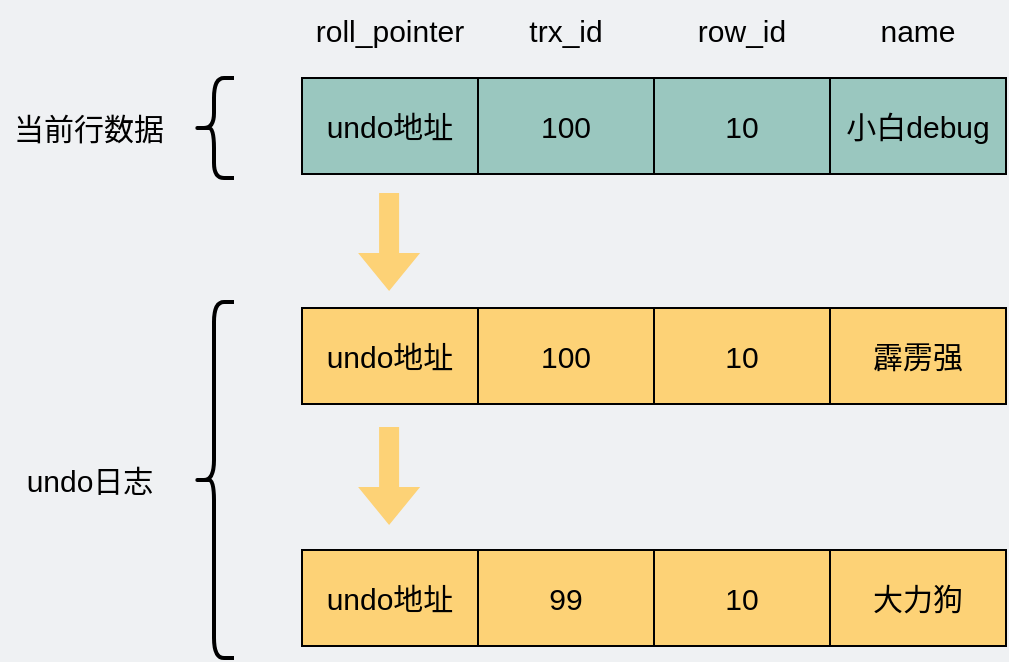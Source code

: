 <mxfile version="20.0.1" type="github"><diagram id="3228e29e-7158-1315-38df-8450db1d8a1d" name="Page-1"><mxGraphModel dx="935" dy="-201" grid="0" gridSize="10" guides="1" tooltips="1" connect="1" arrows="1" fold="1" page="1" pageScale="1" pageWidth="650" pageHeight="100" background="#EFF1F3" math="0" shadow="0"><root><mxCell id="0"/><mxCell id="1" parent="0"/><mxCell id="i7mL7RvrMvwTbX-JpwGI-11" value="&lt;font style=&quot;font-size: 15px&quot;&gt;当前行数据&lt;/font&gt;" style="text;html=1;strokeColor=none;fillColor=none;align=center;verticalAlign=middle;whiteSpace=wrap;rounded=0;" parent="1" vertex="1"><mxGeometry x="-603" y="984" width="89" height="30" as="geometry"/></mxCell><mxCell id="i7mL7RvrMvwTbX-JpwGI-12" value="&lt;font style=&quot;font-size: 15px&quot;&gt;undo日志&lt;/font&gt;" style="text;html=1;strokeColor=none;fillColor=none;align=center;verticalAlign=middle;whiteSpace=wrap;rounded=0;" parent="1" vertex="1"><mxGeometry x="-594.5" y="1160" width="72" height="30" as="geometry"/></mxCell><mxCell id="enQ5mk8d2TgNViefa5W4-2" value="&lt;font style=&quot;font-size: 15px;&quot;&gt;小白debug&lt;/font&gt;" style="rounded=0;whiteSpace=wrap;html=1;fillColor=#9AC7BF;gradientColor=none;fontSize=15;" parent="1" vertex="1"><mxGeometry x="-188" y="974" width="88" height="48" as="geometry"/></mxCell><mxCell id="enQ5mk8d2TgNViefa5W4-3" value="&lt;span style=&quot;font-size: 15px;&quot;&gt;10&lt;/span&gt;" style="rounded=0;whiteSpace=wrap;html=1;fillColor=#9AC7BF;gradientColor=none;fontSize=15;" parent="1" vertex="1"><mxGeometry x="-276" y="974" width="88" height="48" as="geometry"/></mxCell><mxCell id="enQ5mk8d2TgNViefa5W4-27" value="100" style="rounded=0;whiteSpace=wrap;html=1;fillColor=#9AC7BF;gradientColor=none;fontSize=15;" parent="1" vertex="1"><mxGeometry x="-364" y="974" width="88" height="48" as="geometry"/></mxCell><mxCell id="enQ5mk8d2TgNViefa5W4-28" value="undo地址" style="rounded=0;whiteSpace=wrap;html=1;fillColor=#9AC7BF;gradientColor=none;fontSize=15;" parent="1" vertex="1"><mxGeometry x="-452" y="974" width="88" height="48" as="geometry"/></mxCell><mxCell id="enQ5mk8d2TgNViefa5W4-39" value="&lt;font style=&quot;font-size: 15px&quot;&gt;霹雳强&lt;/font&gt;" style="rounded=0;whiteSpace=wrap;html=1;fillColor=#FDD276;gradientColor=none;fontSize=15;" parent="1" vertex="1"><mxGeometry x="-188" y="1089" width="88" height="48" as="geometry"/></mxCell><mxCell id="enQ5mk8d2TgNViefa5W4-40" value="10" style="rounded=0;whiteSpace=wrap;html=1;fillColor=#FDD276;gradientColor=none;fontSize=15;" parent="1" vertex="1"><mxGeometry x="-276" y="1089" width="88" height="48" as="geometry"/></mxCell><mxCell id="enQ5mk8d2TgNViefa5W4-41" value="100" style="rounded=0;whiteSpace=wrap;html=1;fillColor=#FDD276;gradientColor=none;fontSize=15;" parent="1" vertex="1"><mxGeometry x="-364" y="1089" width="88" height="48" as="geometry"/></mxCell><mxCell id="enQ5mk8d2TgNViefa5W4-42" value="&lt;span&gt;undo地址&lt;/span&gt;" style="rounded=0;whiteSpace=wrap;html=1;fillColor=#FDD276;gradientColor=none;fontSize=15;" parent="1" vertex="1"><mxGeometry x="-452" y="1089" width="88" height="48" as="geometry"/></mxCell><mxCell id="enQ5mk8d2TgNViefa5W4-50" value="大力狗" style="rounded=0;whiteSpace=wrap;html=1;fillColor=#FDD276;gradientColor=none;fontSize=15;" parent="1" vertex="1"><mxGeometry x="-188" y="1210" width="88" height="48" as="geometry"/></mxCell><mxCell id="enQ5mk8d2TgNViefa5W4-51" value="10" style="rounded=0;whiteSpace=wrap;html=1;fillColor=#FDD276;gradientColor=none;fontSize=15;" parent="1" vertex="1"><mxGeometry x="-276" y="1210" width="88" height="48" as="geometry"/></mxCell><mxCell id="enQ5mk8d2TgNViefa5W4-52" value="99" style="rounded=0;whiteSpace=wrap;html=1;fillColor=#FDD276;gradientColor=none;fontSize=15;" parent="1" vertex="1"><mxGeometry x="-364" y="1210" width="88" height="48" as="geometry"/></mxCell><mxCell id="enQ5mk8d2TgNViefa5W4-53" value="&lt;span&gt;undo地址&lt;/span&gt;" style="rounded=0;whiteSpace=wrap;html=1;fillColor=#FDD276;gradientColor=none;fontSize=15;" parent="1" vertex="1"><mxGeometry x="-452" y="1210" width="88" height="48" as="geometry"/></mxCell><mxCell id="enQ5mk8d2TgNViefa5W4-54" value="" style="shape=flexArrow;endArrow=classic;html=1;rounded=0;fontSize=15;fontColor=#FFFFFF;fillColor=#FDD276;strokeColor=none;" parent="1" edge="1"><mxGeometry width="50" height="50" relative="1" as="geometry"><mxPoint x="-408.45" y="1031" as="sourcePoint"/><mxPoint x="-408.45" y="1081" as="targetPoint"/></mxGeometry></mxCell><mxCell id="enQ5mk8d2TgNViefa5W4-56" value="" style="shape=flexArrow;endArrow=classic;html=1;rounded=0;fontSize=15;fontColor=#FFFFFF;fillColor=#FDD276;strokeColor=none;" parent="1" edge="1"><mxGeometry width="50" height="50" relative="1" as="geometry"><mxPoint x="-408.45" y="1148" as="sourcePoint"/><mxPoint x="-408.45" y="1198" as="targetPoint"/></mxGeometry></mxCell><mxCell id="enQ5mk8d2TgNViefa5W4-57" value="" style="shape=curlyBracket;whiteSpace=wrap;html=1;rounded=1;fontSize=15;fontColor=#FFFFFF;fillColor=#FDD276;strokeWidth=2;" parent="1" vertex="1"><mxGeometry x="-506" y="974" width="20" height="50" as="geometry"/></mxCell><mxCell id="enQ5mk8d2TgNViefa5W4-59" value="" style="shape=curlyBracket;whiteSpace=wrap;html=1;rounded=1;fontSize=15;fontColor=#FFFFFF;fillColor=#FDD276;strokeWidth=2;" parent="1" vertex="1"><mxGeometry x="-506" y="1086" width="20" height="178" as="geometry"/></mxCell><mxCell id="enQ5mk8d2TgNViefa5W4-60" value="&lt;span style=&quot;color: rgb(0 , 0 , 0)&quot;&gt;roll_pointer&lt;/span&gt;" style="text;html=1;strokeColor=none;fillColor=none;align=center;verticalAlign=middle;whiteSpace=wrap;rounded=0;fontSize=15;fontColor=#FFFFFF;" parent="1" vertex="1"><mxGeometry x="-438" y="935" width="60" height="30" as="geometry"/></mxCell><mxCell id="enQ5mk8d2TgNViefa5W4-61" value="&lt;span style=&quot;color: rgb(0 , 0 , 0)&quot;&gt;trx_id&lt;/span&gt;" style="text;html=1;strokeColor=none;fillColor=none;align=center;verticalAlign=middle;whiteSpace=wrap;rounded=0;fontSize=15;fontColor=#FFFFFF;" parent="1" vertex="1"><mxGeometry x="-350" y="935" width="60" height="30" as="geometry"/></mxCell><mxCell id="enQ5mk8d2TgNViefa5W4-63" value="&lt;font color=&quot;#000000&quot;&gt;name&lt;/font&gt;" style="text;html=1;strokeColor=none;fillColor=none;align=center;verticalAlign=middle;whiteSpace=wrap;rounded=0;fontSize=15;fontColor=#FFFFFF;" parent="1" vertex="1"><mxGeometry x="-174" y="935" width="60" height="30" as="geometry"/></mxCell><mxCell id="-XICGsERoMy69wi3Ko5Q-2" value="&lt;font color=&quot;#000000&quot;&gt;row_id&lt;/font&gt;" style="text;html=1;strokeColor=none;fillColor=none;align=center;verticalAlign=middle;whiteSpace=wrap;rounded=0;fontSize=15;fontColor=#FFFFFF;" parent="1" vertex="1"><mxGeometry x="-262" y="935" width="60" height="30" as="geometry"/></mxCell></root></mxGraphModel></diagram></mxfile>